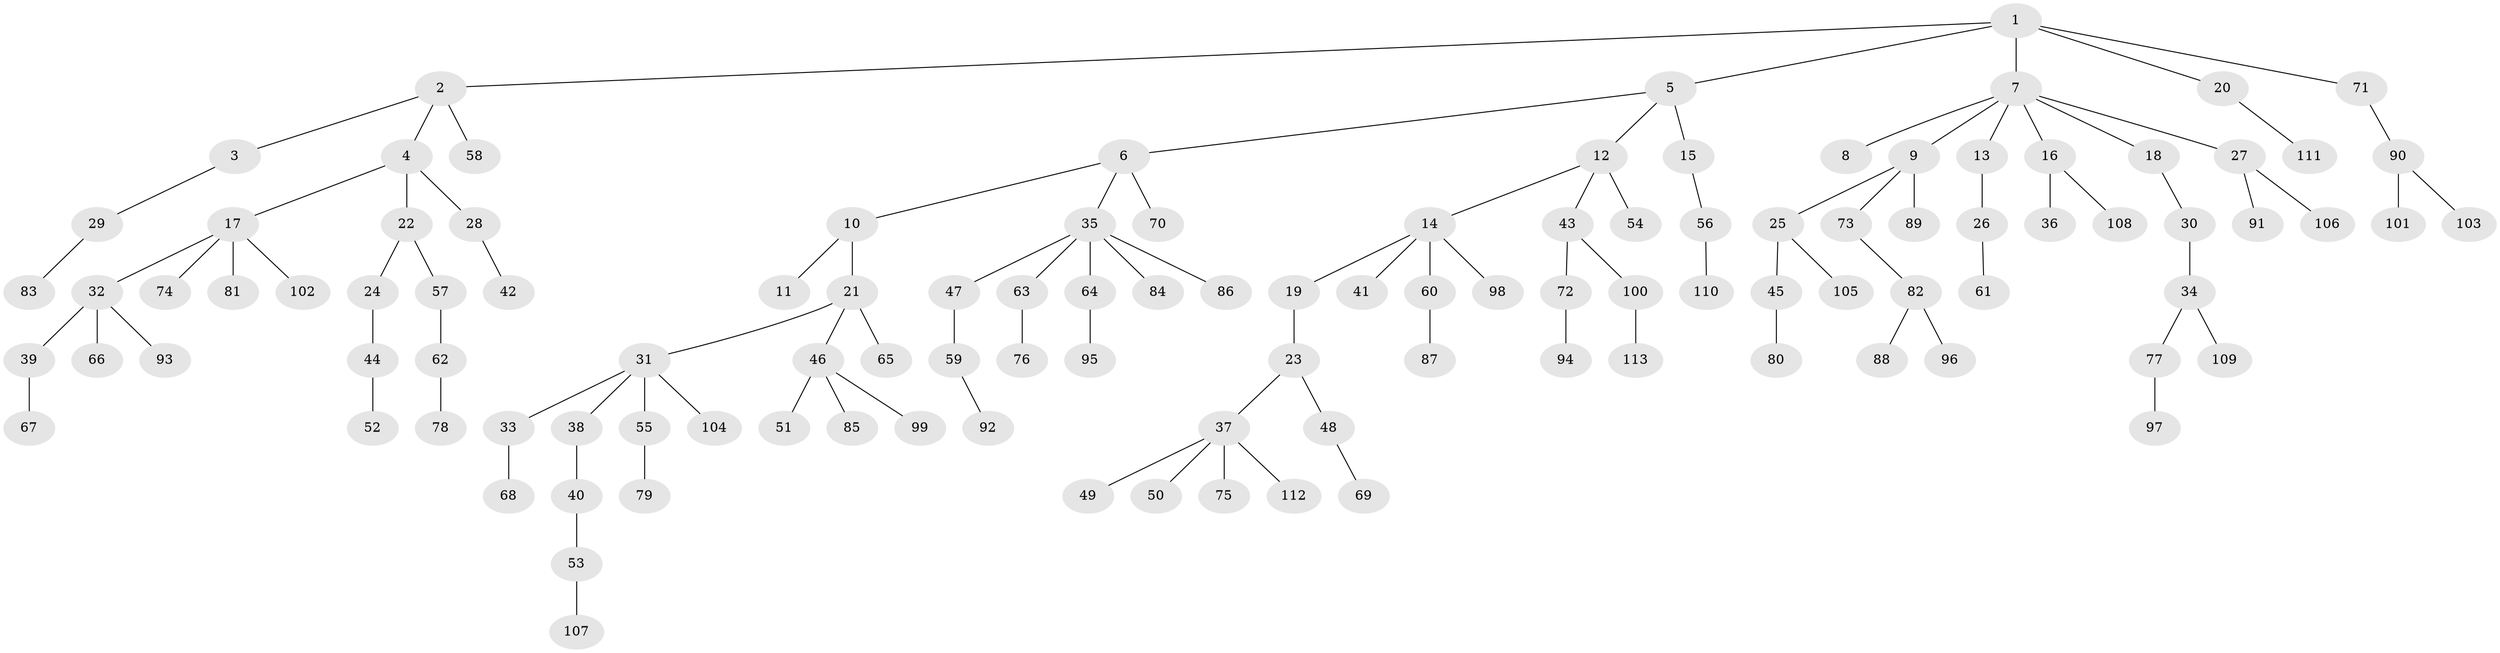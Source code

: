 // coarse degree distribution, {7: 0.022222222222222223, 1: 0.7111111111111111, 6: 0.022222222222222223, 12: 0.022222222222222223, 5: 0.022222222222222223, 4: 0.08888888888888889, 2: 0.1111111111111111}
// Generated by graph-tools (version 1.1) at 2025/19/03/04/25 18:19:16]
// undirected, 113 vertices, 112 edges
graph export_dot {
graph [start="1"]
  node [color=gray90,style=filled];
  1;
  2;
  3;
  4;
  5;
  6;
  7;
  8;
  9;
  10;
  11;
  12;
  13;
  14;
  15;
  16;
  17;
  18;
  19;
  20;
  21;
  22;
  23;
  24;
  25;
  26;
  27;
  28;
  29;
  30;
  31;
  32;
  33;
  34;
  35;
  36;
  37;
  38;
  39;
  40;
  41;
  42;
  43;
  44;
  45;
  46;
  47;
  48;
  49;
  50;
  51;
  52;
  53;
  54;
  55;
  56;
  57;
  58;
  59;
  60;
  61;
  62;
  63;
  64;
  65;
  66;
  67;
  68;
  69;
  70;
  71;
  72;
  73;
  74;
  75;
  76;
  77;
  78;
  79;
  80;
  81;
  82;
  83;
  84;
  85;
  86;
  87;
  88;
  89;
  90;
  91;
  92;
  93;
  94;
  95;
  96;
  97;
  98;
  99;
  100;
  101;
  102;
  103;
  104;
  105;
  106;
  107;
  108;
  109;
  110;
  111;
  112;
  113;
  1 -- 2;
  1 -- 5;
  1 -- 7;
  1 -- 20;
  1 -- 71;
  2 -- 3;
  2 -- 4;
  2 -- 58;
  3 -- 29;
  4 -- 17;
  4 -- 22;
  4 -- 28;
  5 -- 6;
  5 -- 12;
  5 -- 15;
  6 -- 10;
  6 -- 35;
  6 -- 70;
  7 -- 8;
  7 -- 9;
  7 -- 13;
  7 -- 16;
  7 -- 18;
  7 -- 27;
  9 -- 25;
  9 -- 73;
  9 -- 89;
  10 -- 11;
  10 -- 21;
  12 -- 14;
  12 -- 43;
  12 -- 54;
  13 -- 26;
  14 -- 19;
  14 -- 41;
  14 -- 60;
  14 -- 98;
  15 -- 56;
  16 -- 36;
  16 -- 108;
  17 -- 32;
  17 -- 74;
  17 -- 81;
  17 -- 102;
  18 -- 30;
  19 -- 23;
  20 -- 111;
  21 -- 31;
  21 -- 46;
  21 -- 65;
  22 -- 24;
  22 -- 57;
  23 -- 37;
  23 -- 48;
  24 -- 44;
  25 -- 45;
  25 -- 105;
  26 -- 61;
  27 -- 91;
  27 -- 106;
  28 -- 42;
  29 -- 83;
  30 -- 34;
  31 -- 33;
  31 -- 38;
  31 -- 55;
  31 -- 104;
  32 -- 39;
  32 -- 66;
  32 -- 93;
  33 -- 68;
  34 -- 77;
  34 -- 109;
  35 -- 47;
  35 -- 63;
  35 -- 64;
  35 -- 84;
  35 -- 86;
  37 -- 49;
  37 -- 50;
  37 -- 75;
  37 -- 112;
  38 -- 40;
  39 -- 67;
  40 -- 53;
  43 -- 72;
  43 -- 100;
  44 -- 52;
  45 -- 80;
  46 -- 51;
  46 -- 85;
  46 -- 99;
  47 -- 59;
  48 -- 69;
  53 -- 107;
  55 -- 79;
  56 -- 110;
  57 -- 62;
  59 -- 92;
  60 -- 87;
  62 -- 78;
  63 -- 76;
  64 -- 95;
  71 -- 90;
  72 -- 94;
  73 -- 82;
  77 -- 97;
  82 -- 88;
  82 -- 96;
  90 -- 101;
  90 -- 103;
  100 -- 113;
}
